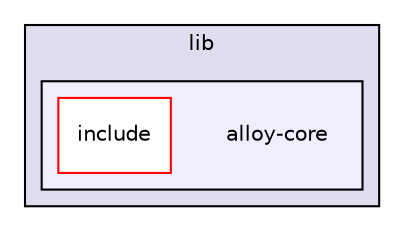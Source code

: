 digraph "lib/alloy-core" {
  compound=true
  node [ fontsize="10", fontname="Helvetica"];
  edge [ labelfontsize="10", labelfontname="Helvetica"];
  subgraph clusterdir_5f23d6bb187d2e6e7a8717403dec43ef {
    graph [ bgcolor="#ddddee", pencolor="black", label="lib" fontname="Helvetica", fontsize="10", URL="dir_5f23d6bb187d2e6e7a8717403dec43ef.html"]
  subgraph clusterdir_cf0ccd6303b91469435b60318465041a {
    graph [ bgcolor="#eeeeff", pencolor="black", label="" URL="dir_cf0ccd6303b91469435b60318465041a.html"];
    dir_cf0ccd6303b91469435b60318465041a [shape=plaintext label="alloy-core"];
    dir_9a3ddf74f28783844d2bc93817b68b45 [shape=box label="include" color="red" fillcolor="white" style="filled" URL="dir_9a3ddf74f28783844d2bc93817b68b45.html"];
  }
  }
}
